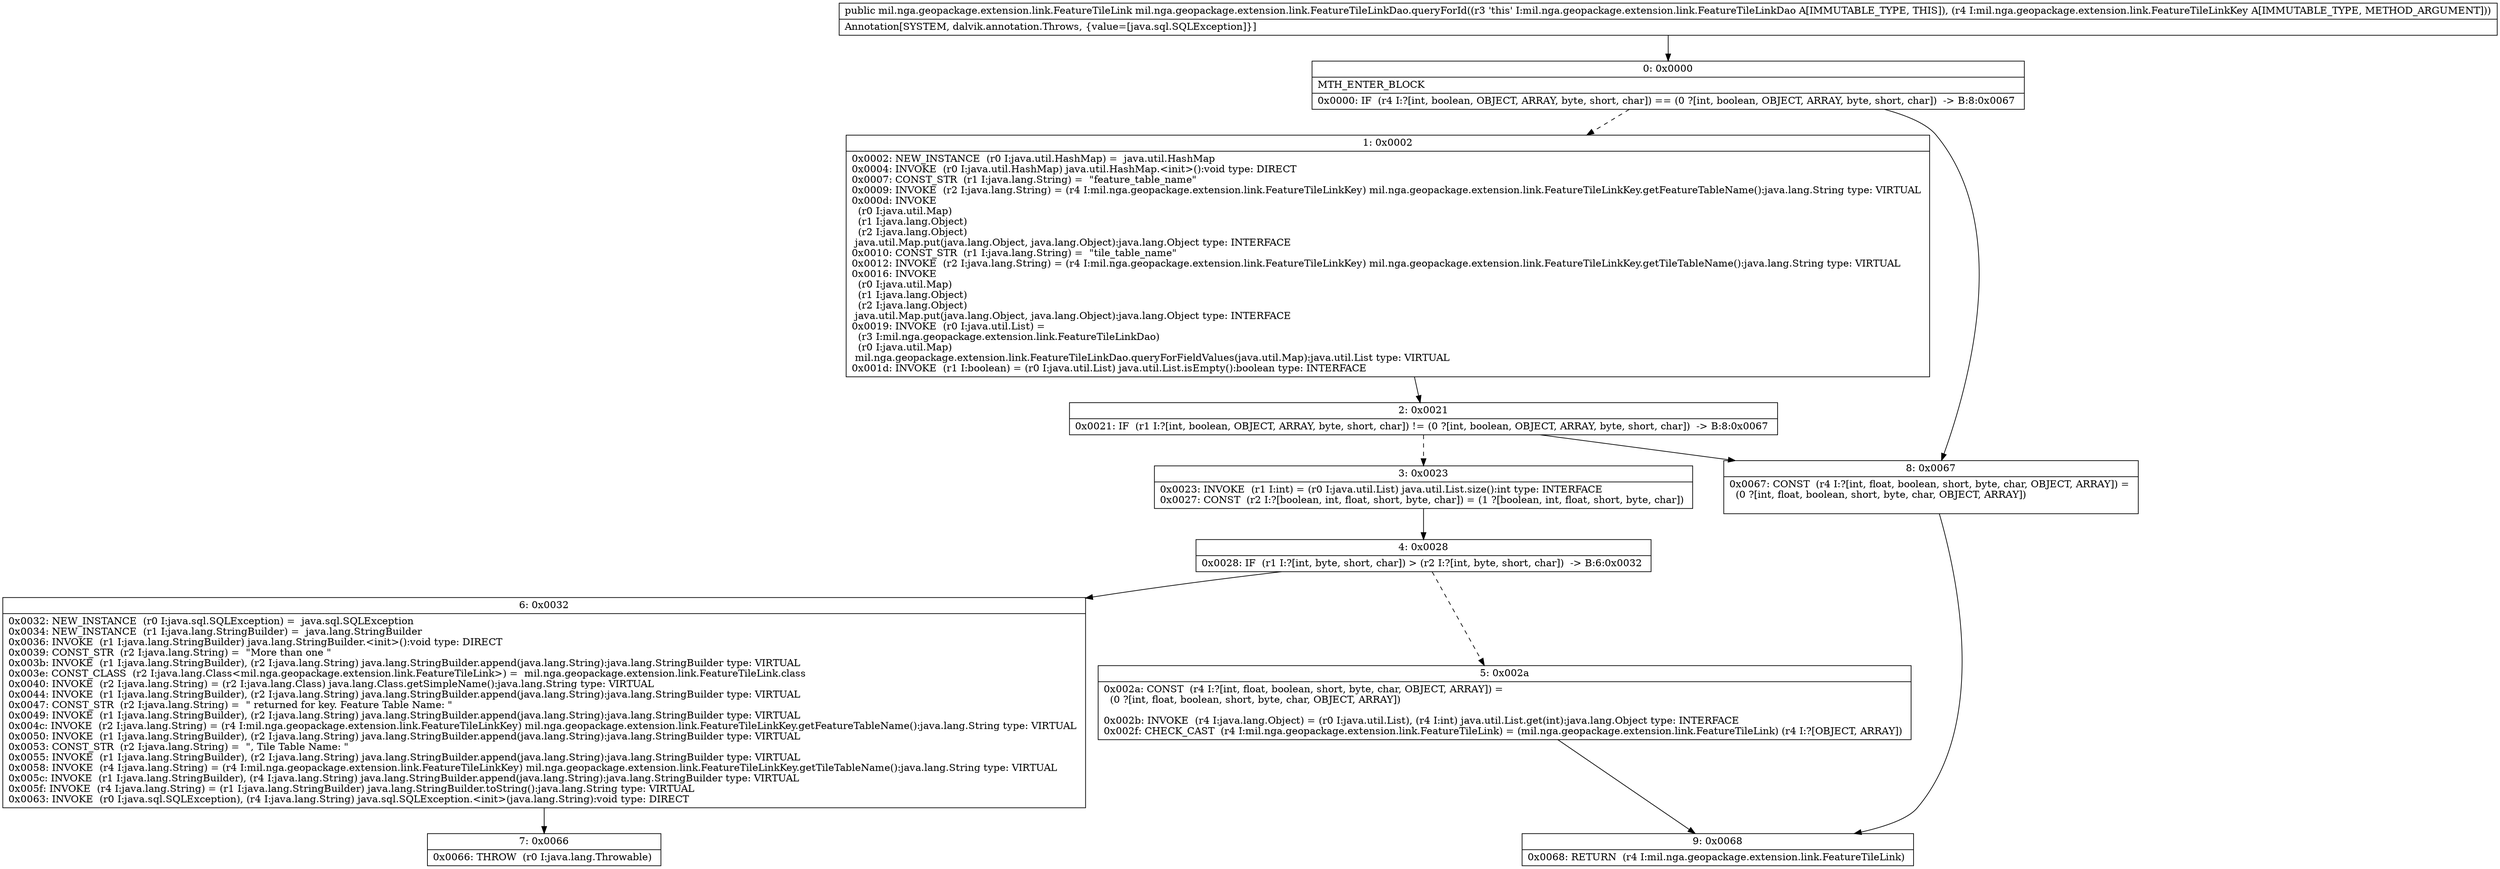 digraph "CFG formil.nga.geopackage.extension.link.FeatureTileLinkDao.queryForId(Lmil\/nga\/geopackage\/extension\/link\/FeatureTileLinkKey;)Lmil\/nga\/geopackage\/extension\/link\/FeatureTileLink;" {
Node_0 [shape=record,label="{0\:\ 0x0000|MTH_ENTER_BLOCK\l|0x0000: IF  (r4 I:?[int, boolean, OBJECT, ARRAY, byte, short, char]) == (0 ?[int, boolean, OBJECT, ARRAY, byte, short, char])  \-\> B:8:0x0067 \l}"];
Node_1 [shape=record,label="{1\:\ 0x0002|0x0002: NEW_INSTANCE  (r0 I:java.util.HashMap) =  java.util.HashMap \l0x0004: INVOKE  (r0 I:java.util.HashMap) java.util.HashMap.\<init\>():void type: DIRECT \l0x0007: CONST_STR  (r1 I:java.lang.String) =  \"feature_table_name\" \l0x0009: INVOKE  (r2 I:java.lang.String) = (r4 I:mil.nga.geopackage.extension.link.FeatureTileLinkKey) mil.nga.geopackage.extension.link.FeatureTileLinkKey.getFeatureTableName():java.lang.String type: VIRTUAL \l0x000d: INVOKE  \l  (r0 I:java.util.Map)\l  (r1 I:java.lang.Object)\l  (r2 I:java.lang.Object)\l java.util.Map.put(java.lang.Object, java.lang.Object):java.lang.Object type: INTERFACE \l0x0010: CONST_STR  (r1 I:java.lang.String) =  \"tile_table_name\" \l0x0012: INVOKE  (r2 I:java.lang.String) = (r4 I:mil.nga.geopackage.extension.link.FeatureTileLinkKey) mil.nga.geopackage.extension.link.FeatureTileLinkKey.getTileTableName():java.lang.String type: VIRTUAL \l0x0016: INVOKE  \l  (r0 I:java.util.Map)\l  (r1 I:java.lang.Object)\l  (r2 I:java.lang.Object)\l java.util.Map.put(java.lang.Object, java.lang.Object):java.lang.Object type: INTERFACE \l0x0019: INVOKE  (r0 I:java.util.List) = \l  (r3 I:mil.nga.geopackage.extension.link.FeatureTileLinkDao)\l  (r0 I:java.util.Map)\l mil.nga.geopackage.extension.link.FeatureTileLinkDao.queryForFieldValues(java.util.Map):java.util.List type: VIRTUAL \l0x001d: INVOKE  (r1 I:boolean) = (r0 I:java.util.List) java.util.List.isEmpty():boolean type: INTERFACE \l}"];
Node_2 [shape=record,label="{2\:\ 0x0021|0x0021: IF  (r1 I:?[int, boolean, OBJECT, ARRAY, byte, short, char]) != (0 ?[int, boolean, OBJECT, ARRAY, byte, short, char])  \-\> B:8:0x0067 \l}"];
Node_3 [shape=record,label="{3\:\ 0x0023|0x0023: INVOKE  (r1 I:int) = (r0 I:java.util.List) java.util.List.size():int type: INTERFACE \l0x0027: CONST  (r2 I:?[boolean, int, float, short, byte, char]) = (1 ?[boolean, int, float, short, byte, char]) \l}"];
Node_4 [shape=record,label="{4\:\ 0x0028|0x0028: IF  (r1 I:?[int, byte, short, char]) \> (r2 I:?[int, byte, short, char])  \-\> B:6:0x0032 \l}"];
Node_5 [shape=record,label="{5\:\ 0x002a|0x002a: CONST  (r4 I:?[int, float, boolean, short, byte, char, OBJECT, ARRAY]) = \l  (0 ?[int, float, boolean, short, byte, char, OBJECT, ARRAY])\l \l0x002b: INVOKE  (r4 I:java.lang.Object) = (r0 I:java.util.List), (r4 I:int) java.util.List.get(int):java.lang.Object type: INTERFACE \l0x002f: CHECK_CAST  (r4 I:mil.nga.geopackage.extension.link.FeatureTileLink) = (mil.nga.geopackage.extension.link.FeatureTileLink) (r4 I:?[OBJECT, ARRAY]) \l}"];
Node_6 [shape=record,label="{6\:\ 0x0032|0x0032: NEW_INSTANCE  (r0 I:java.sql.SQLException) =  java.sql.SQLException \l0x0034: NEW_INSTANCE  (r1 I:java.lang.StringBuilder) =  java.lang.StringBuilder \l0x0036: INVOKE  (r1 I:java.lang.StringBuilder) java.lang.StringBuilder.\<init\>():void type: DIRECT \l0x0039: CONST_STR  (r2 I:java.lang.String) =  \"More than one \" \l0x003b: INVOKE  (r1 I:java.lang.StringBuilder), (r2 I:java.lang.String) java.lang.StringBuilder.append(java.lang.String):java.lang.StringBuilder type: VIRTUAL \l0x003e: CONST_CLASS  (r2 I:java.lang.Class\<mil.nga.geopackage.extension.link.FeatureTileLink\>) =  mil.nga.geopackage.extension.link.FeatureTileLink.class \l0x0040: INVOKE  (r2 I:java.lang.String) = (r2 I:java.lang.Class) java.lang.Class.getSimpleName():java.lang.String type: VIRTUAL \l0x0044: INVOKE  (r1 I:java.lang.StringBuilder), (r2 I:java.lang.String) java.lang.StringBuilder.append(java.lang.String):java.lang.StringBuilder type: VIRTUAL \l0x0047: CONST_STR  (r2 I:java.lang.String) =  \" returned for key. Feature Table Name: \" \l0x0049: INVOKE  (r1 I:java.lang.StringBuilder), (r2 I:java.lang.String) java.lang.StringBuilder.append(java.lang.String):java.lang.StringBuilder type: VIRTUAL \l0x004c: INVOKE  (r2 I:java.lang.String) = (r4 I:mil.nga.geopackage.extension.link.FeatureTileLinkKey) mil.nga.geopackage.extension.link.FeatureTileLinkKey.getFeatureTableName():java.lang.String type: VIRTUAL \l0x0050: INVOKE  (r1 I:java.lang.StringBuilder), (r2 I:java.lang.String) java.lang.StringBuilder.append(java.lang.String):java.lang.StringBuilder type: VIRTUAL \l0x0053: CONST_STR  (r2 I:java.lang.String) =  \", Tile Table Name: \" \l0x0055: INVOKE  (r1 I:java.lang.StringBuilder), (r2 I:java.lang.String) java.lang.StringBuilder.append(java.lang.String):java.lang.StringBuilder type: VIRTUAL \l0x0058: INVOKE  (r4 I:java.lang.String) = (r4 I:mil.nga.geopackage.extension.link.FeatureTileLinkKey) mil.nga.geopackage.extension.link.FeatureTileLinkKey.getTileTableName():java.lang.String type: VIRTUAL \l0x005c: INVOKE  (r1 I:java.lang.StringBuilder), (r4 I:java.lang.String) java.lang.StringBuilder.append(java.lang.String):java.lang.StringBuilder type: VIRTUAL \l0x005f: INVOKE  (r4 I:java.lang.String) = (r1 I:java.lang.StringBuilder) java.lang.StringBuilder.toString():java.lang.String type: VIRTUAL \l0x0063: INVOKE  (r0 I:java.sql.SQLException), (r4 I:java.lang.String) java.sql.SQLException.\<init\>(java.lang.String):void type: DIRECT \l}"];
Node_7 [shape=record,label="{7\:\ 0x0066|0x0066: THROW  (r0 I:java.lang.Throwable) \l}"];
Node_8 [shape=record,label="{8\:\ 0x0067|0x0067: CONST  (r4 I:?[int, float, boolean, short, byte, char, OBJECT, ARRAY]) = \l  (0 ?[int, float, boolean, short, byte, char, OBJECT, ARRAY])\l \l}"];
Node_9 [shape=record,label="{9\:\ 0x0068|0x0068: RETURN  (r4 I:mil.nga.geopackage.extension.link.FeatureTileLink) \l}"];
MethodNode[shape=record,label="{public mil.nga.geopackage.extension.link.FeatureTileLink mil.nga.geopackage.extension.link.FeatureTileLinkDao.queryForId((r3 'this' I:mil.nga.geopackage.extension.link.FeatureTileLinkDao A[IMMUTABLE_TYPE, THIS]), (r4 I:mil.nga.geopackage.extension.link.FeatureTileLinkKey A[IMMUTABLE_TYPE, METHOD_ARGUMENT]))  | Annotation[SYSTEM, dalvik.annotation.Throws, \{value=[java.sql.SQLException]\}]\l}"];
MethodNode -> Node_0;
Node_0 -> Node_1[style=dashed];
Node_0 -> Node_8;
Node_1 -> Node_2;
Node_2 -> Node_3[style=dashed];
Node_2 -> Node_8;
Node_3 -> Node_4;
Node_4 -> Node_5[style=dashed];
Node_4 -> Node_6;
Node_5 -> Node_9;
Node_6 -> Node_7;
Node_8 -> Node_9;
}

